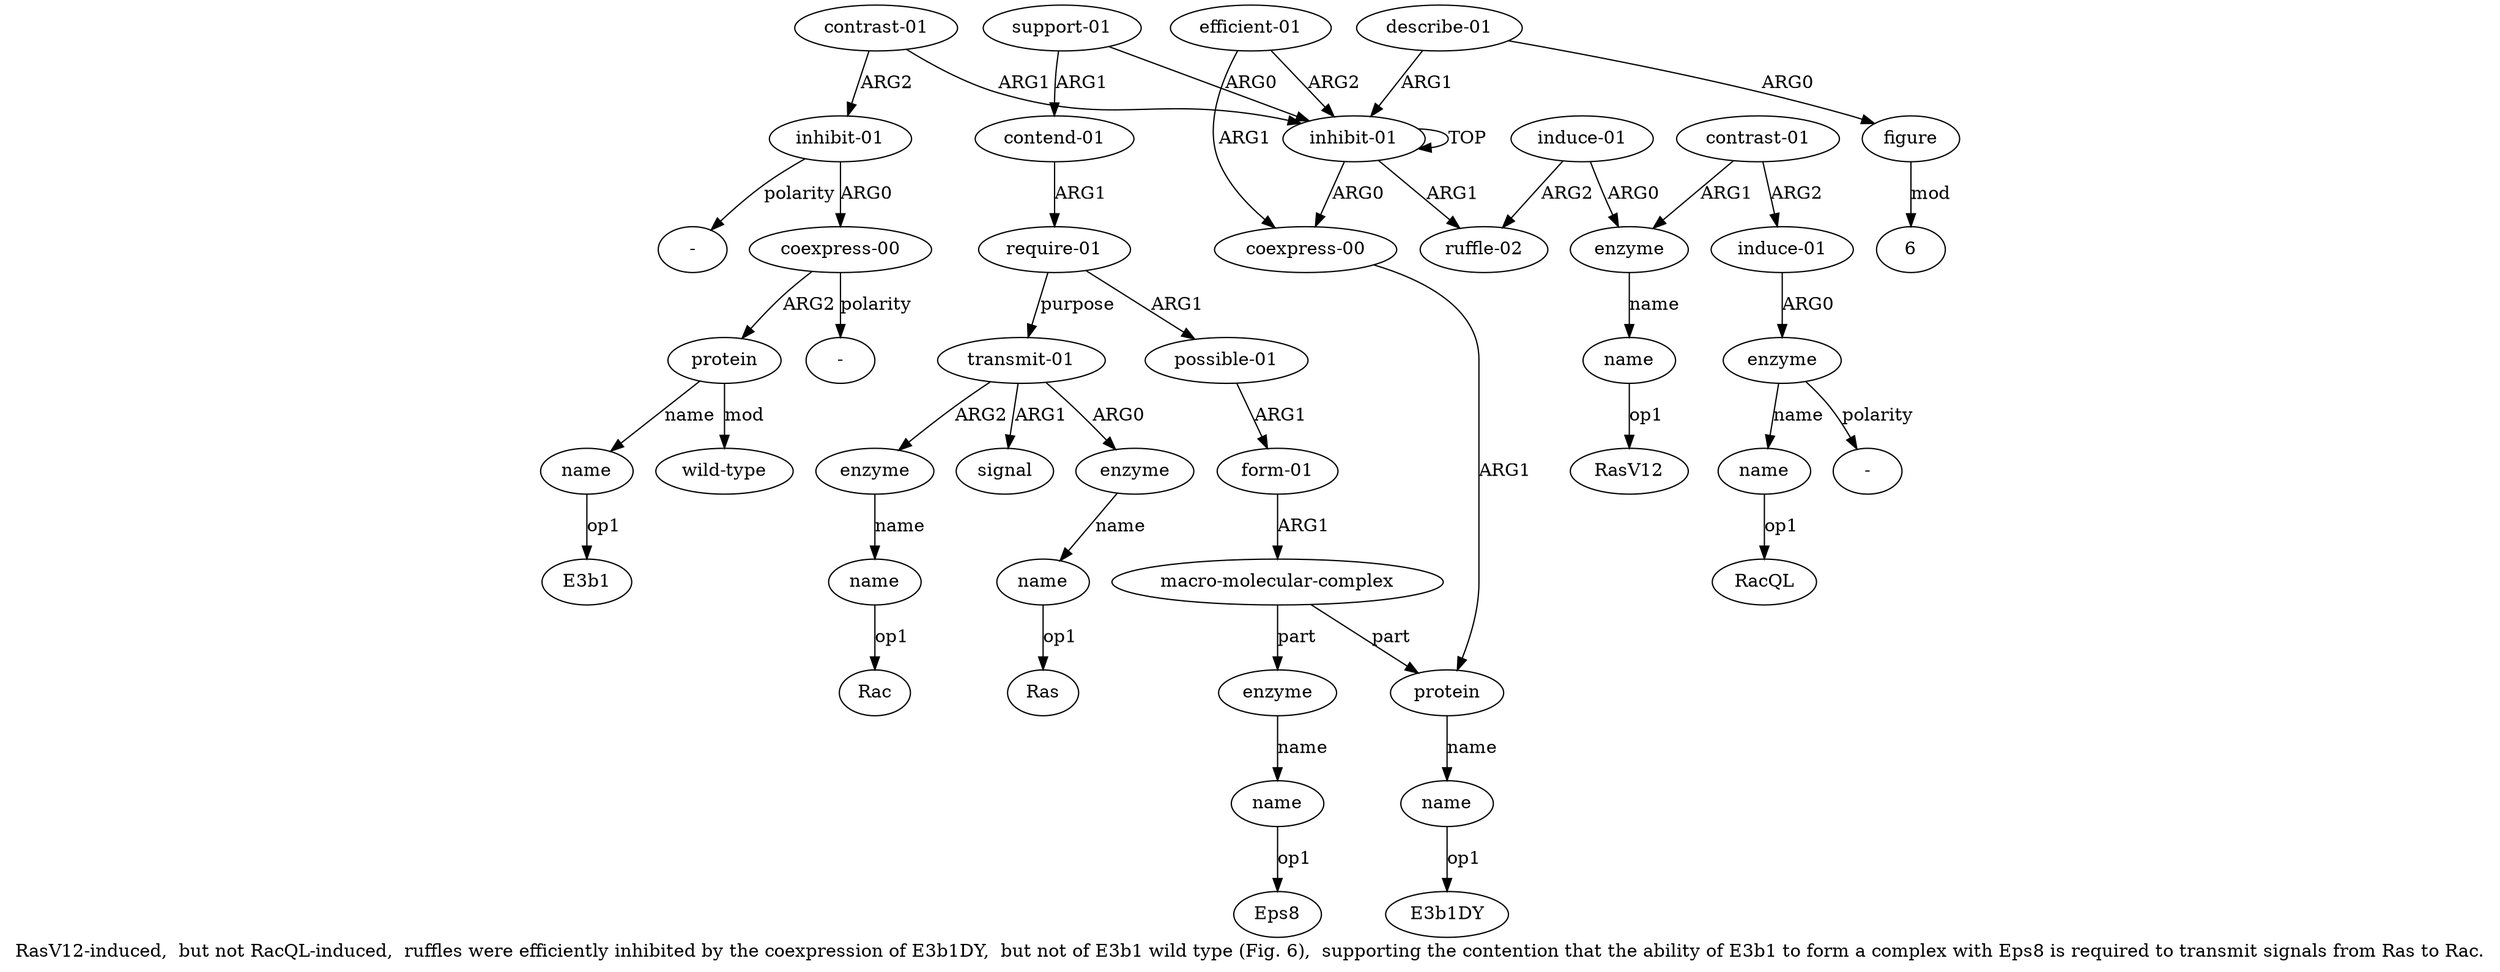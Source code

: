 digraph  {
	graph [label="RasV12-induced,  but not RacQL-induced,  ruffles were efficiently inhibited by the coexpression of E3b1DY,  but not of E3b1 wild \
type (Fig. 6),  supporting the contention that the ability of E3b1 to form a complex with Eps8 is required to transmit signals from \
Ras to Rac."];
	node [label="\N"];
	a20	 [color=black,
		gold_ind=20,
		gold_label="macro-molecular-complex",
		label="macro-molecular-complex",
		test_ind=20,
		test_label="macro-molecular-complex"];
	a21	 [color=black,
		gold_ind=21,
		gold_label=enzyme,
		label=enzyme,
		test_ind=21,
		test_label=enzyme];
	a20 -> a21 [key=0,
	color=black,
	gold_label=part,
	label=part,
	test_label=part];
a2 [color=black,
	gold_ind=2,
	gold_label=protein,
	label=protein,
	test_ind=2,
	test_label=protein];
a20 -> a2 [key=0,
color=black,
gold_label=part,
label=part,
test_label=part];
a22 [color=black,
gold_ind=22,
gold_label=name,
label=name,
test_ind=22,
test_label=name];
a21 -> a22 [key=0,
color=black,
gold_label=name,
label=name,
test_label=name];
"a22 Eps8" [color=black,
gold_ind=-1,
gold_label=Eps8,
label=Eps8,
test_ind=-1,
test_label=Eps8];
a22 -> "a22 Eps8" [key=0,
color=black,
gold_label=op1,
label=op1,
test_label=op1];
a23 [color=black,
gold_ind=23,
gold_label="transmit-01",
label="transmit-01",
test_ind=23,
test_label="transmit-01"];
a24 [color=black,
gold_ind=24,
gold_label=enzyme,
label=enzyme,
test_ind=24,
test_label=enzyme];
a23 -> a24 [key=0,
color=black,
gold_label=ARG0,
label=ARG0,
test_label=ARG0];
a26 [color=black,
gold_ind=26,
gold_label=signal,
label=signal,
test_ind=26,
test_label=signal];
a23 -> a26 [key=0,
color=black,
gold_label=ARG1,
label=ARG1,
test_label=ARG1];
a27 [color=black,
gold_ind=27,
gold_label=enzyme,
label=enzyme,
test_ind=27,
test_label=enzyme];
a23 -> a27 [key=0,
color=black,
gold_label=ARG2,
label=ARG2,
test_label=ARG2];
a25 [color=black,
gold_ind=25,
gold_label=name,
label=name,
test_ind=25,
test_label=name];
a24 -> a25 [key=0,
color=black,
gold_label=name,
label=name,
test_label=name];
"a25 Ras" [color=black,
gold_ind=-1,
gold_label=Ras,
label=Ras,
test_ind=-1,
test_label=Ras];
a25 -> "a25 Ras" [key=0,
color=black,
gold_label=op1,
label=op1,
test_label=op1];
a28 [color=black,
gold_ind=28,
gold_label=name,
label=name,
test_ind=28,
test_label=name];
a27 -> a28 [key=0,
color=black,
gold_label=name,
label=name,
test_label=name];
"a28 Rac" [color=black,
gold_ind=-1,
gold_label=Rac,
label=Rac,
test_ind=-1,
test_label=Rac];
a28 -> "a28 Rac" [key=0,
color=black,
gold_label=op1,
label=op1,
test_label=op1];
a29 [color=black,
gold_ind=29,
gold_label="contrast-01",
label="contrast-01",
test_ind=29,
test_label="contrast-01"];
a30 [color=black,
gold_ind=30,
gold_label="inhibit-01",
label="inhibit-01",
test_ind=30,
test_label="inhibit-01"];
a29 -> a30 [key=0,
color=black,
gold_label=ARG2,
label=ARG2,
test_label=ARG2];
a0 [color=black,
gold_ind=0,
gold_label="inhibit-01",
label="inhibit-01",
test_ind=0,
test_label="inhibit-01"];
a29 -> a0 [key=0,
color=black,
gold_label=ARG1,
label=ARG1,
test_label=ARG1];
a31 [color=black,
gold_ind=31,
gold_label="coexpress-00",
label="coexpress-00",
test_ind=31,
test_label="coexpress-00"];
"a31 -" [color=black,
gold_ind=-1,
gold_label="-",
label="-",
test_ind=-1,
test_label="-"];
a31 -> "a31 -" [key=0,
color=black,
gold_label=polarity,
label=polarity,
test_label=polarity];
a32 [color=black,
gold_ind=32,
gold_label=protein,
label=protein,
test_ind=32,
test_label=protein];
a31 -> a32 [key=0,
color=black,
gold_label=ARG2,
label=ARG2,
test_label=ARG2];
a30 -> a31 [key=0,
color=black,
gold_label=ARG0,
label=ARG0,
test_label=ARG0];
"a30 -" [color=black,
gold_ind=-1,
gold_label="-",
label="-",
test_ind=-1,
test_label="-"];
a30 -> "a30 -" [key=0,
color=black,
gold_label=polarity,
label=polarity,
test_label=polarity];
a33 [color=black,
gold_ind=33,
gold_label=name,
label=name,
test_ind=33,
test_label=name];
"a33 E3b1" [color=black,
gold_ind=-1,
gold_label=E3b1,
label=E3b1,
test_ind=-1,
test_label=E3b1];
a33 -> "a33 E3b1" [key=0,
color=black,
gold_label=op1,
label=op1,
test_label=op1];
a34 [color=black,
gold_ind=34,
gold_label="wild-type",
label="wild-type",
test_ind=34,
test_label="wild-type"];
a32 -> a33 [key=0,
color=black,
gold_label=name,
label=name,
test_label=name];
a32 -> a34 [key=0,
color=black,
gold_label=mod,
label=mod,
test_label=mod];
a15 [color=black,
gold_ind=15,
gold_label="support-01",
label="support-01",
test_ind=15,
test_label="support-01"];
a16 [color=black,
gold_ind=16,
gold_label="contend-01",
label="contend-01",
test_ind=16,
test_label="contend-01"];
a15 -> a16 [key=0,
color=black,
gold_label=ARG1,
label=ARG1,
test_label=ARG1];
a15 -> a0 [key=0,
color=black,
gold_label=ARG0,
label=ARG0,
test_label=ARG0];
a14 [color=black,
gold_ind=14,
gold_label=figure,
label=figure,
test_ind=14,
test_label=figure];
"a14 6" [color=black,
gold_ind=-1,
gold_label=6,
label=6,
test_ind=-1,
test_label=6];
a14 -> "a14 6" [key=0,
color=black,
gold_label=mod,
label=mod,
test_label=mod];
a17 [color=black,
gold_ind=17,
gold_label="require-01",
label="require-01",
test_ind=17,
test_label="require-01"];
a17 -> a23 [key=0,
color=black,
gold_label=purpose,
label=purpose,
test_label=purpose];
a18 [color=black,
gold_ind=18,
gold_label="possible-01",
label="possible-01",
test_ind=18,
test_label="possible-01"];
a17 -> a18 [key=0,
color=black,
gold_label=ARG1,
label=ARG1,
test_label=ARG1];
a16 -> a17 [key=0,
color=black,
gold_label=ARG1,
label=ARG1,
test_label=ARG1];
a11 [color=black,
gold_ind=11,
gold_label=name,
label=name,
test_ind=11,
test_label=name];
"a11 RacQL" [color=black,
gold_ind=-1,
gold_label=RacQL,
label=RacQL,
test_ind=-1,
test_label=RacQL];
a11 -> "a11 RacQL" [key=0,
color=black,
gold_label=op1,
label=op1,
test_label=op1];
a10 [color=black,
gold_ind=10,
gold_label=enzyme,
label=enzyme,
test_ind=10,
test_label=enzyme];
a10 -> a11 [key=0,
color=black,
gold_label=name,
label=name,
test_label=name];
"a10 -" [color=black,
gold_ind=-1,
gold_label="-",
label="-",
test_ind=-1,
test_label="-"];
a10 -> "a10 -" [key=0,
color=black,
gold_label=polarity,
label=polarity,
test_label=polarity];
a13 [color=black,
gold_ind=13,
gold_label="describe-01",
label="describe-01",
test_ind=13,
test_label="describe-01"];
a13 -> a14 [key=0,
color=black,
gold_label=ARG0,
label=ARG0,
test_label=ARG0];
a13 -> a0 [key=0,
color=black,
gold_label=ARG1,
label=ARG1,
test_label=ARG1];
a12 [color=black,
gold_ind=12,
gold_label="efficient-01",
label="efficient-01",
test_ind=12,
test_label="efficient-01"];
a1 [color=black,
gold_ind=1,
gold_label="coexpress-00",
label="coexpress-00",
test_ind=1,
test_label="coexpress-00"];
a12 -> a1 [key=0,
color=black,
gold_label=ARG1,
label=ARG1,
test_label=ARG1];
a12 -> a0 [key=0,
color=black,
gold_label=ARG2,
label=ARG2,
test_label=ARG2];
"a7 RasV12" [color=black,
gold_ind=-1,
gold_label=RasV12,
label=RasV12,
test_ind=-1,
test_label=RasV12];
a19 [color=black,
gold_ind=19,
gold_label="form-01",
label="form-01",
test_ind=19,
test_label="form-01"];
a19 -> a20 [key=0,
color=black,
gold_label=ARG1,
label=ARG1,
test_label=ARG1];
a18 -> a19 [key=0,
color=black,
gold_label=ARG1,
label=ARG1,
test_label=ARG1];
a1 -> a2 [key=0,
color=black,
gold_label=ARG1,
label=ARG1,
test_label=ARG1];
a0 -> a1 [key=0,
color=black,
gold_label=ARG0,
label=ARG0,
test_label=ARG0];
a0 -> a0 [key=0,
color=black,
gold_label=TOP,
label=TOP,
test_label=TOP];
a4 [color=black,
gold_ind=4,
gold_label="ruffle-02",
label="ruffle-02",
test_ind=4,
test_label="ruffle-02"];
a0 -> a4 [key=0,
color=black,
gold_label=ARG1,
label=ARG1,
test_label=ARG1];
a3 [color=black,
gold_ind=3,
gold_label=name,
label=name,
test_ind=3,
test_label=name];
"a3 E3b1DY" [color=black,
gold_ind=-1,
gold_label=E3b1DY,
label=E3b1DY,
test_ind=-1,
test_label=E3b1DY];
a3 -> "a3 E3b1DY" [key=0,
color=black,
gold_label=op1,
label=op1,
test_label=op1];
a2 -> a3 [key=0,
color=black,
gold_label=name,
label=name,
test_label=name];
a5 [color=black,
gold_ind=5,
gold_label="induce-01",
label="induce-01",
test_ind=5,
test_label="induce-01"];
a5 -> a4 [key=0,
color=black,
gold_label=ARG2,
label=ARG2,
test_label=ARG2];
a6 [color=black,
gold_ind=6,
gold_label=enzyme,
label=enzyme,
test_ind=6,
test_label=enzyme];
a5 -> a6 [key=0,
color=black,
gold_label=ARG0,
label=ARG0,
test_label=ARG0];
a7 [color=black,
gold_ind=7,
gold_label=name,
label=name,
test_ind=7,
test_label=name];
a7 -> "a7 RasV12" [key=0,
color=black,
gold_label=op1,
label=op1,
test_label=op1];
a6 -> a7 [key=0,
color=black,
gold_label=name,
label=name,
test_label=name];
a9 [color=black,
gold_ind=9,
gold_label="induce-01",
label="induce-01",
test_ind=9,
test_label="induce-01"];
a9 -> a10 [key=0,
color=black,
gold_label=ARG0,
label=ARG0,
test_label=ARG0];
a8 [color=black,
gold_ind=8,
gold_label="contrast-01",
label="contrast-01",
test_ind=8,
test_label="contrast-01"];
a8 -> a6 [key=0,
color=black,
gold_label=ARG1,
label=ARG1,
test_label=ARG1];
a8 -> a9 [key=0,
color=black,
gold_label=ARG2,
label=ARG2,
test_label=ARG2];
}

